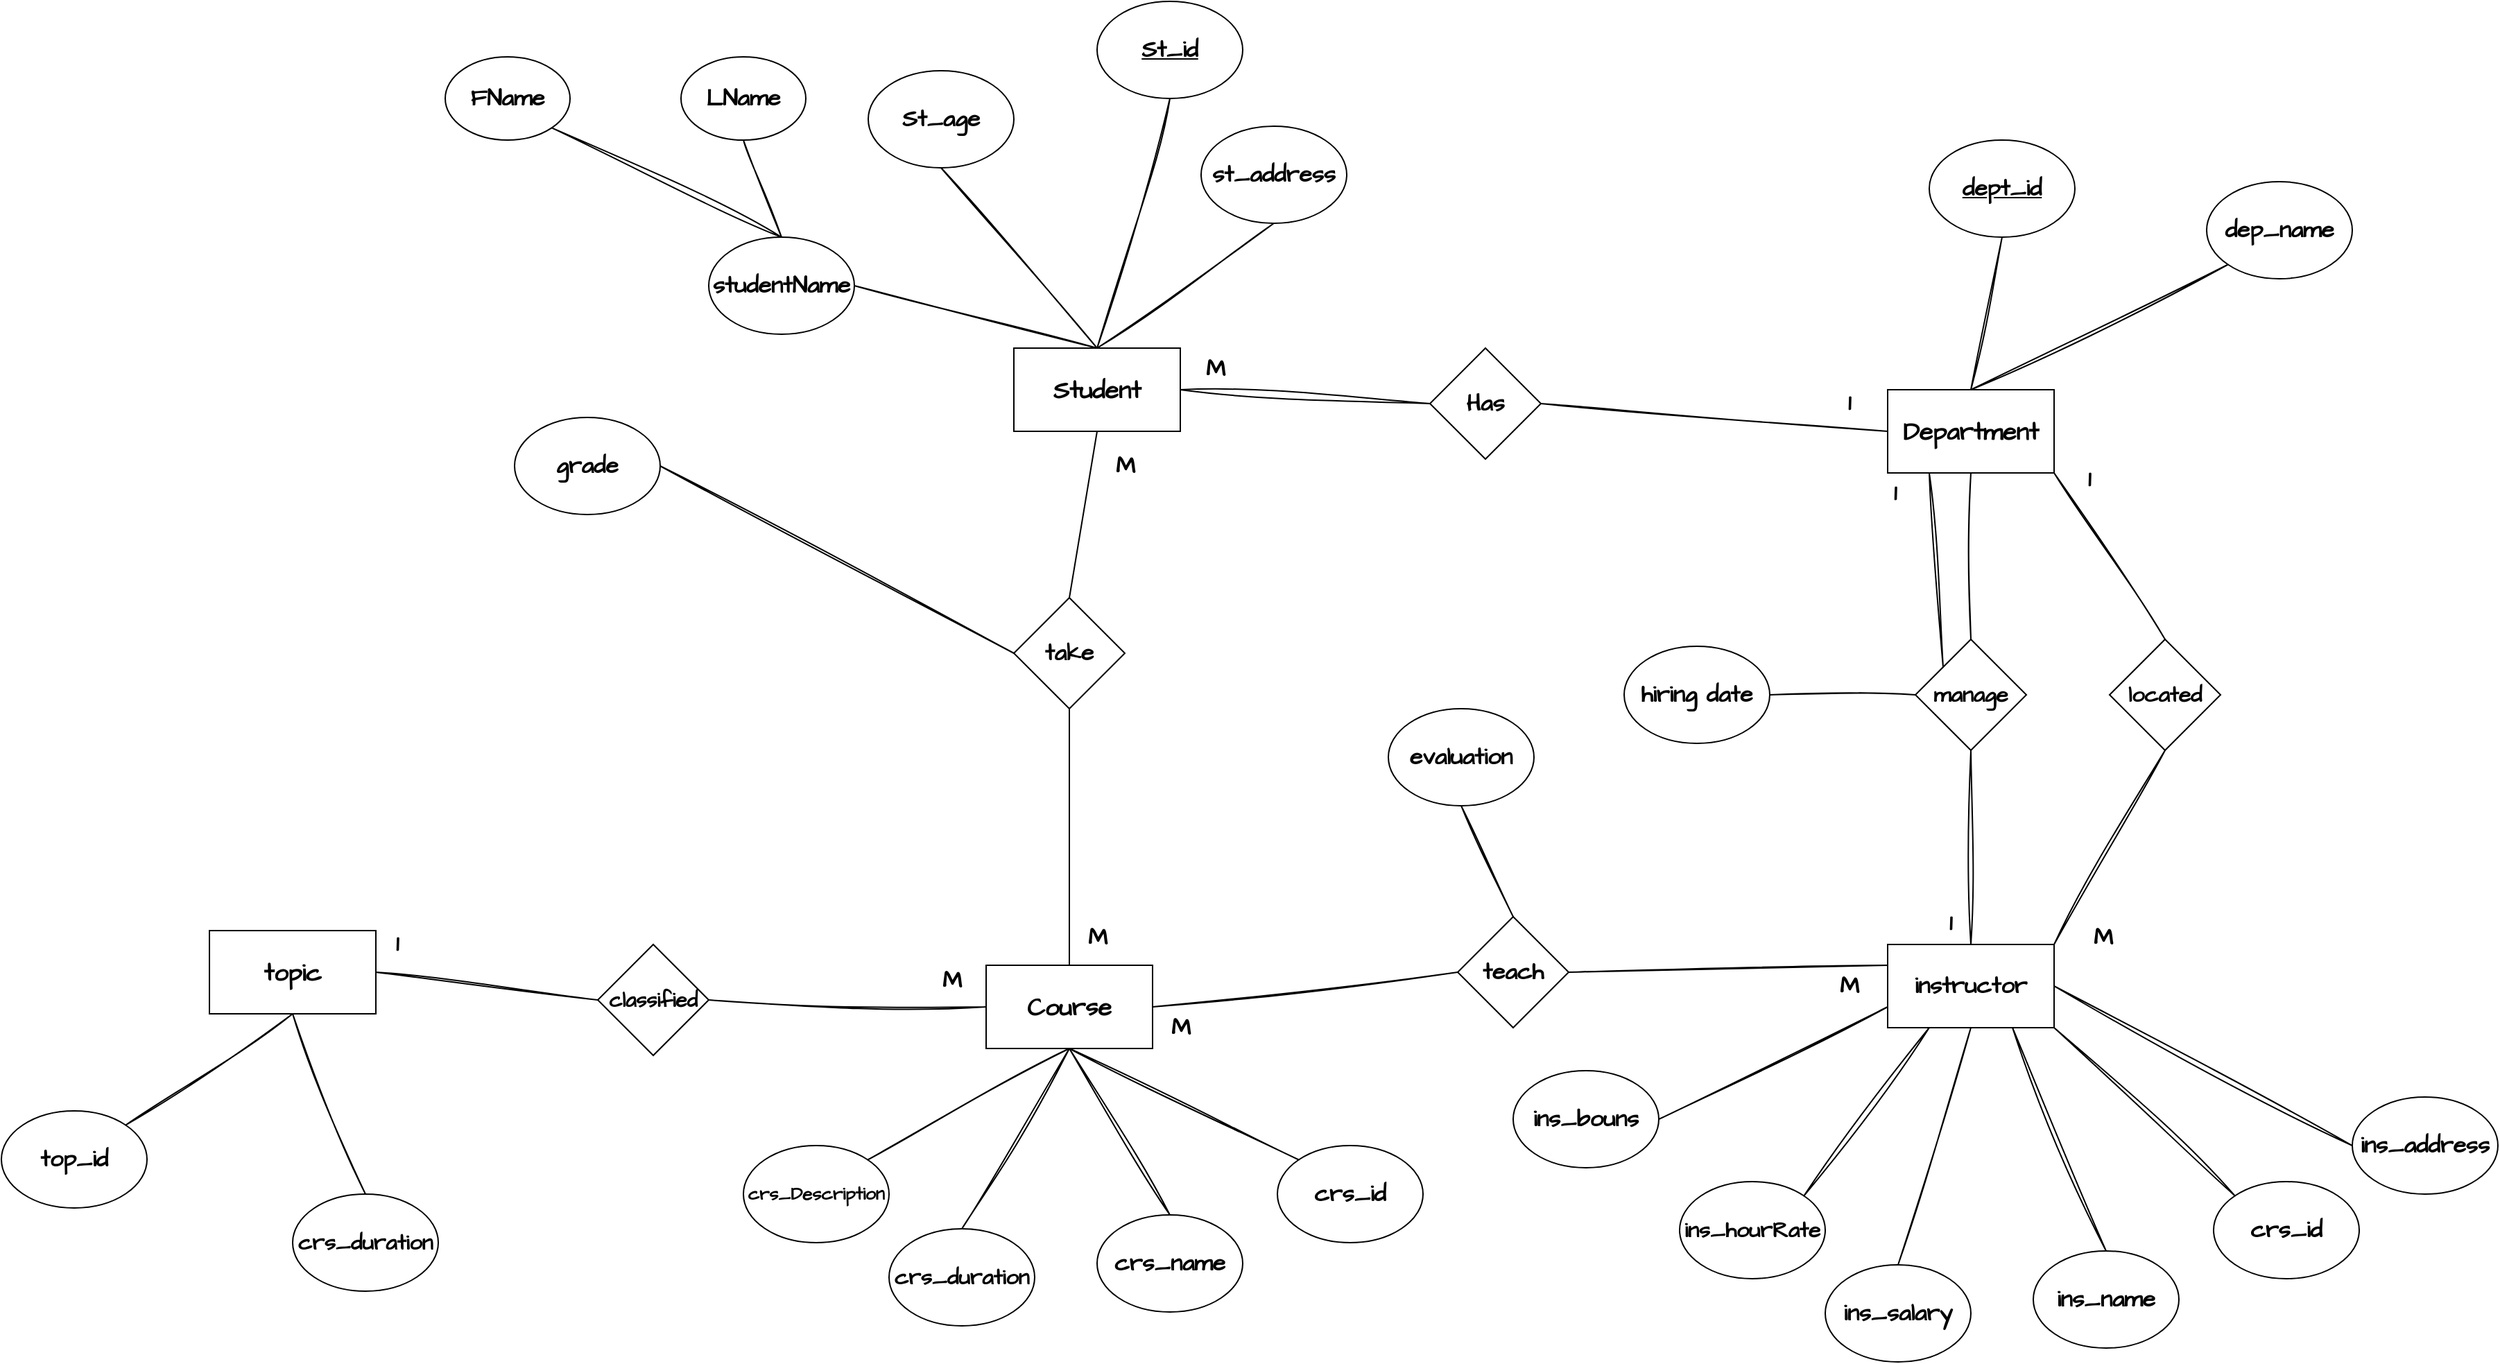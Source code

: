 <mxfile version="24.8.3">
  <diagram id="R2lEEEUBdFMjLlhIrx00" name="Page-1">
    <mxGraphModel dx="2350" dy="813" grid="1" gridSize="10" guides="1" tooltips="1" connect="1" arrows="1" fold="1" page="1" pageScale="1" pageWidth="850" pageHeight="1100" math="0" shadow="0" extFonts="Permanent Marker^https://fonts.googleapis.com/css?family=Permanent+Marker">
      <root>
        <mxCell id="0" />
        <mxCell id="1" parent="0" />
        <mxCell id="7z_oLGSOw27XhimUd1Lt-2" value="&lt;font face=&quot;Architects Daughter&quot; style=&quot;font-size: 18px;&quot;&gt;&lt;b&gt;Student&lt;/b&gt;&lt;/font&gt;" style="rounded=0;whiteSpace=wrap;html=1;" parent="1" vertex="1">
          <mxGeometry x="660" y="300" width="120" height="60" as="geometry" />
        </mxCell>
        <mxCell id="xze8CUG9NXCSpc5zPzv0-1" value="&lt;font face=&quot;Architects Daughter&quot; style=&quot;font-size: 18px;&quot;&gt;&lt;b&gt;Department&lt;/b&gt;&lt;/font&gt;" style="rounded=0;whiteSpace=wrap;html=1;" parent="1" vertex="1">
          <mxGeometry x="1290" y="330" width="120" height="60" as="geometry" />
        </mxCell>
        <mxCell id="xze8CUG9NXCSpc5zPzv0-2" value="&lt;font data-font-src=&quot;https://fonts.googleapis.com/css?family=Architects+Daughter&quot; face=&quot;Architects Daughter&quot; style=&quot;font-size: 17px;&quot;&gt;&lt;b&gt;&lt;u&gt;St_id&lt;/u&gt;&lt;/b&gt;&lt;/font&gt;" style="ellipse;whiteSpace=wrap;html=1;" parent="1" vertex="1">
          <mxGeometry x="720" y="50" width="105" height="70" as="geometry" />
        </mxCell>
        <mxCell id="xze8CUG9NXCSpc5zPzv0-3" value="" style="endArrow=none;html=1;rounded=0;exitX=0.5;exitY=1;exitDx=0;exitDy=0;sketch=1;curveFitting=1;jiggle=2;entryX=0.5;entryY=0;entryDx=0;entryDy=0;" parent="1" source="xze8CUG9NXCSpc5zPzv0-2" target="7z_oLGSOw27XhimUd1Lt-2" edge="1">
          <mxGeometry width="50" height="50" relative="1" as="geometry">
            <mxPoint x="990" y="520" as="sourcePoint" />
            <mxPoint x="720" y="300" as="targetPoint" />
          </mxGeometry>
        </mxCell>
        <mxCell id="xze8CUG9NXCSpc5zPzv0-4" value="&lt;span id=&quot;docs-internal-guid-c1091824-7fff-c988-b4a2-2d547d7a1708&quot;&gt;&lt;span style=&quot;background-color: transparent; font-variant-numeric: normal; font-variant-east-asian: normal; font-variant-alternates: normal; font-variant-position: normal; vertical-align: baseline; white-space-collapse: preserve;&quot;&gt;&lt;font style=&quot;font-size: 17px;&quot; data-font-src=&quot;https://fonts.googleapis.com/css?family=Architects+Daughter&quot; face=&quot;Architects Daughter&quot;&gt;&lt;b&gt;studentName&lt;/b&gt;&lt;/font&gt;&lt;/span&gt;&lt;/span&gt;" style="ellipse;whiteSpace=wrap;html=1;" parent="1" vertex="1">
          <mxGeometry x="440" y="220" width="105" height="70" as="geometry" />
        </mxCell>
        <mxCell id="xze8CUG9NXCSpc5zPzv0-5" value="" style="endArrow=none;html=1;rounded=0;entryX=0.5;entryY=0;entryDx=0;entryDy=0;sketch=1;curveFitting=1;jiggle=2;exitX=1;exitY=0.5;exitDx=0;exitDy=0;" parent="1" source="xze8CUG9NXCSpc5zPzv0-4" target="7z_oLGSOw27XhimUd1Lt-2" edge="1">
          <mxGeometry width="50" height="50" relative="1" as="geometry">
            <mxPoint x="530" y="245" as="sourcePoint" />
            <mxPoint x="720" y="360" as="targetPoint" />
          </mxGeometry>
        </mxCell>
        <mxCell id="xze8CUG9NXCSpc5zPzv0-6" value="&lt;span id=&quot;docs-internal-guid-c1091824-7fff-c988-b4a2-2d547d7a1708&quot;&gt;&lt;span style=&quot;background-color: transparent; font-variant-numeric: normal; font-variant-east-asian: normal; font-variant-alternates: normal; font-variant-position: normal; vertical-align: baseline; white-space-collapse: preserve;&quot;&gt;&lt;font style=&quot;font-size: 17px;&quot; data-font-src=&quot;https://fonts.googleapis.com/css?family=Architects+Daughter&quot; face=&quot;Architects Daughter&quot;&gt;&lt;b&gt;FName&lt;/b&gt;&lt;/font&gt;&lt;/span&gt;&lt;/span&gt;" style="ellipse;whiteSpace=wrap;html=1;" parent="1" vertex="1">
          <mxGeometry x="250" y="90" width="90" height="60" as="geometry" />
        </mxCell>
        <mxCell id="xze8CUG9NXCSpc5zPzv0-8" value="&lt;span id=&quot;docs-internal-guid-c1091824-7fff-c988-b4a2-2d547d7a1708&quot;&gt;&lt;span style=&quot;background-color: transparent; font-variant-numeric: normal; font-variant-east-asian: normal; font-variant-alternates: normal; font-variant-position: normal; vertical-align: baseline; white-space-collapse: preserve;&quot;&gt;&lt;font style=&quot;font-size: 17px;&quot; data-font-src=&quot;https://fonts.googleapis.com/css?family=Architects+Daughter&quot; face=&quot;Architects Daughter&quot;&gt;&lt;b&gt;LName&lt;/b&gt;&lt;/font&gt;&lt;/span&gt;&lt;/span&gt;" style="ellipse;whiteSpace=wrap;html=1;" parent="1" vertex="1">
          <mxGeometry x="420" y="90" width="90" height="60" as="geometry" />
        </mxCell>
        <mxCell id="xze8CUG9NXCSpc5zPzv0-9" value="" style="endArrow=none;html=1;rounded=0;entryX=0.5;entryY=0;entryDx=0;entryDy=0;exitX=0.5;exitY=1;exitDx=0;exitDy=0;sketch=1;curveFitting=1;jiggle=2;" parent="1" source="xze8CUG9NXCSpc5zPzv0-8" target="xze8CUG9NXCSpc5zPzv0-4" edge="1">
          <mxGeometry width="50" height="50" relative="1" as="geometry">
            <mxPoint x="740" y="460" as="sourcePoint" />
            <mxPoint x="790" y="410" as="targetPoint" />
          </mxGeometry>
        </mxCell>
        <mxCell id="xze8CUG9NXCSpc5zPzv0-10" value="" style="endArrow=none;html=1;rounded=0;entryX=0.5;entryY=0;entryDx=0;entryDy=0;exitX=1;exitY=1;exitDx=0;exitDy=0;sketch=1;curveFitting=1;jiggle=2;" parent="1" source="xze8CUG9NXCSpc5zPzv0-6" target="xze8CUG9NXCSpc5zPzv0-4" edge="1">
          <mxGeometry width="50" height="50" relative="1" as="geometry">
            <mxPoint x="740" y="460" as="sourcePoint" />
            <mxPoint x="790" y="410" as="targetPoint" />
          </mxGeometry>
        </mxCell>
        <mxCell id="xze8CUG9NXCSpc5zPzv0-11" value="&lt;font data-font-src=&quot;https://fonts.googleapis.com/css?family=Architects+Daughter&quot; face=&quot;Architects Daughter&quot; style=&quot;font-size: 17px;&quot;&gt;&lt;b&gt;St_age&lt;/b&gt;&lt;/font&gt;" style="ellipse;whiteSpace=wrap;html=1;" parent="1" vertex="1">
          <mxGeometry x="555" y="100" width="105" height="70" as="geometry" />
        </mxCell>
        <mxCell id="xze8CUG9NXCSpc5zPzv0-12" value="&lt;span id=&quot;docs-internal-guid-c1091824-7fff-c988-b4a2-2d547d7a1708&quot;&gt;&lt;span style=&quot;background-color: transparent; font-variant-numeric: normal; font-variant-east-asian: normal; font-variant-alternates: normal; font-variant-position: normal; vertical-align: baseline; white-space-collapse: preserve;&quot;&gt;&lt;font style=&quot;font-size: 17px;&quot; data-font-src=&quot;https://fonts.googleapis.com/css?family=Architects+Daughter&quot; face=&quot;Architects Daughter&quot;&gt;&lt;b&gt;st_address&lt;/b&gt;&lt;/font&gt;&lt;/span&gt;&lt;/span&gt;" style="ellipse;whiteSpace=wrap;html=1;" parent="1" vertex="1">
          <mxGeometry x="795" y="140" width="105" height="70" as="geometry" />
        </mxCell>
        <mxCell id="xze8CUG9NXCSpc5zPzv0-13" value="" style="endArrow=none;html=1;rounded=0;entryX=0.5;entryY=1;entryDx=0;entryDy=0;exitX=0.5;exitY=0;exitDx=0;exitDy=0;sketch=1;curveFitting=1;jiggle=2;" parent="1" source="7z_oLGSOw27XhimUd1Lt-2" target="xze8CUG9NXCSpc5zPzv0-11" edge="1">
          <mxGeometry width="50" height="50" relative="1" as="geometry">
            <mxPoint x="890" y="390" as="sourcePoint" />
            <mxPoint x="940" y="340" as="targetPoint" />
          </mxGeometry>
        </mxCell>
        <mxCell id="xze8CUG9NXCSpc5zPzv0-14" value="" style="endArrow=none;html=1;rounded=0;entryX=0.5;entryY=1;entryDx=0;entryDy=0;exitX=0.5;exitY=0;exitDx=0;exitDy=0;sketch=1;curveFitting=1;jiggle=2;" parent="1" source="7z_oLGSOw27XhimUd1Lt-2" target="xze8CUG9NXCSpc5zPzv0-12" edge="1">
          <mxGeometry width="50" height="50" relative="1" as="geometry">
            <mxPoint x="890" y="390" as="sourcePoint" />
            <mxPoint x="940" y="340" as="targetPoint" />
          </mxGeometry>
        </mxCell>
        <mxCell id="xze8CUG9NXCSpc5zPzv0-15" value="&lt;span id=&quot;docs-internal-guid-0de33933-7fff-8635-5738-5373e45799ed&quot;&gt;&lt;span style=&quot;background-color: transparent; font-variant-numeric: normal; font-variant-east-asian: normal; font-variant-alternates: normal; font-variant-position: normal; vertical-align: baseline; white-space-collapse: preserve;&quot;&gt;&lt;font data-font-src=&quot;https://fonts.googleapis.com/css?family=Architects+Daughter&quot; face=&quot;Architects Daughter&quot; style=&quot;font-size: 17px;&quot;&gt;&lt;b&gt;&lt;u&gt;dept_id&lt;/u&gt;&lt;/b&gt;&lt;/font&gt;&lt;/span&gt;&lt;/span&gt;" style="ellipse;whiteSpace=wrap;html=1;" parent="1" vertex="1">
          <mxGeometry x="1320" y="150" width="105" height="70" as="geometry" />
        </mxCell>
        <mxCell id="xze8CUG9NXCSpc5zPzv0-16" value="&lt;span id=&quot;docs-internal-guid-887ece5b-7fff-2531-cd6d-e7d68904abee&quot;&gt;&lt;span style=&quot;background-color: transparent; font-variant-numeric: normal; font-variant-east-asian: normal; font-variant-alternates: normal; font-variant-position: normal; vertical-align: baseline; white-space-collapse: preserve;&quot;&gt;&lt;font face=&quot;Architects Daughter&quot; style=&quot;font-size: 17px;&quot;&gt;&lt;b&gt;dep_name&lt;/b&gt;&lt;/font&gt;&lt;/span&gt;&lt;/span&gt;" style="ellipse;whiteSpace=wrap;html=1;" parent="1" vertex="1">
          <mxGeometry x="1520" y="180" width="105" height="70" as="geometry" />
        </mxCell>
        <mxCell id="xze8CUG9NXCSpc5zPzv0-17" value="" style="endArrow=none;html=1;rounded=0;entryX=0.5;entryY=1;entryDx=0;entryDy=0;exitX=0.5;exitY=0;exitDx=0;exitDy=0;sketch=1;curveFitting=1;jiggle=2;" parent="1" source="xze8CUG9NXCSpc5zPzv0-1" target="xze8CUG9NXCSpc5zPzv0-15" edge="1">
          <mxGeometry width="50" height="50" relative="1" as="geometry">
            <mxPoint x="1090" y="480" as="sourcePoint" />
            <mxPoint x="1140" y="430" as="targetPoint" />
          </mxGeometry>
        </mxCell>
        <mxCell id="xze8CUG9NXCSpc5zPzv0-18" value="" style="endArrow=none;html=1;rounded=0;entryX=0.5;entryY=0;entryDx=0;entryDy=0;exitX=0;exitY=1;exitDx=0;exitDy=0;sketch=1;curveFitting=1;jiggle=2;" parent="1" source="xze8CUG9NXCSpc5zPzv0-16" target="xze8CUG9NXCSpc5zPzv0-1" edge="1">
          <mxGeometry width="50" height="50" relative="1" as="geometry">
            <mxPoint x="1562.5" y="250" as="sourcePoint" />
            <mxPoint x="1340" y="460" as="targetPoint" />
          </mxGeometry>
        </mxCell>
        <mxCell id="xze8CUG9NXCSpc5zPzv0-22" value="&lt;font face=&quot;Architects Daughter&quot; style=&quot;font-size: 18px;&quot;&gt;&lt;b&gt;Course&lt;/b&gt;&lt;/font&gt;" style="rounded=0;whiteSpace=wrap;html=1;" parent="1" vertex="1">
          <mxGeometry x="640" y="745" width="120" height="60" as="geometry" />
        </mxCell>
        <mxCell id="xze8CUG9NXCSpc5zPzv0-23" value="&lt;span id=&quot;docs-internal-guid-43af0681-7fff-e2c8-2b23-7273ec991136&quot;&gt;&lt;span style=&quot;background-color: transparent; font-variant-numeric: normal; font-variant-east-asian: normal; font-variant-alternates: normal; font-variant-position: normal; vertical-align: baseline; white-space-collapse: preserve;&quot;&gt;&lt;font data-font-src=&quot;https://fonts.googleapis.com/css?family=Architects+Daughter&quot; face=&quot;Architects Daughter&quot; style=&quot;font-size: 17px;&quot;&gt;&lt;b&gt;crs_id&lt;/b&gt;&lt;/font&gt;&lt;/span&gt;&lt;/span&gt;" style="ellipse;whiteSpace=wrap;html=1;" parent="1" vertex="1">
          <mxGeometry x="850" y="875" width="105" height="70" as="geometry" />
        </mxCell>
        <mxCell id="xze8CUG9NXCSpc5zPzv0-24" value="&lt;span id=&quot;docs-internal-guid-01ee29d6-7fff-484d-0e62-19239c2329ea&quot;&gt;&lt;span style=&quot;background-color: transparent; font-variant-numeric: normal; font-variant-east-asian: normal; font-variant-alternates: normal; font-variant-position: normal; vertical-align: baseline; white-space-collapse: preserve;&quot;&gt;&lt;font face=&quot;Architects Daughter&quot; style=&quot;font-size: 17px;&quot;&gt;&lt;b&gt;crs_name&lt;/b&gt;&lt;/font&gt;&lt;/span&gt;&lt;/span&gt;" style="ellipse;whiteSpace=wrap;html=1;" parent="1" vertex="1">
          <mxGeometry x="720" y="925" width="105" height="70" as="geometry" />
        </mxCell>
        <mxCell id="xze8CUG9NXCSpc5zPzv0-25" value="&lt;span id=&quot;docs-internal-guid-2c935f62-7fff-73f3-4a3a-77eb24b86415&quot;&gt;&lt;span style=&quot;background-color: transparent; font-variant-numeric: normal; font-variant-east-asian: normal; font-variant-alternates: normal; font-variant-position: normal; vertical-align: baseline; white-space-collapse: preserve;&quot;&gt;&lt;font size=&quot;1&quot; data-font-src=&quot;https://fonts.googleapis.com/css?family=Architects+Daughter&quot; face=&quot;Architects Daughter&quot; style=&quot;&quot;&gt;&lt;b style=&quot;font-size: 16px;&quot;&gt;crs_duration&lt;/b&gt;&lt;/font&gt;&lt;/span&gt;&lt;/span&gt;" style="ellipse;whiteSpace=wrap;html=1;" parent="1" vertex="1">
          <mxGeometry x="570" y="935" width="105" height="70" as="geometry" />
        </mxCell>
        <mxCell id="xze8CUG9NXCSpc5zPzv0-27" value="&lt;span id=&quot;docs-internal-guid-6670893b-7fff-c61d-ac6f-b78a9d260510&quot;&gt;&lt;span style=&quot;background-color: transparent; font-variant-numeric: normal; font-variant-east-asian: normal; font-variant-alternates: normal; font-variant-position: normal; vertical-align: baseline; white-space-collapse: preserve;&quot;&gt;&lt;font size=&quot;1&quot; data-font-src=&quot;https://fonts.googleapis.com/css?family=Architects+Daughter&quot; face=&quot;Architects Daughter&quot; style=&quot;&quot;&gt;&lt;b style=&quot;font-size: 13px;&quot;&gt;crs_Description&lt;/b&gt;&lt;/font&gt;&lt;/span&gt;&lt;/span&gt;" style="ellipse;whiteSpace=wrap;html=1;" parent="1" vertex="1">
          <mxGeometry x="465" y="875" width="105" height="70" as="geometry" />
        </mxCell>
        <mxCell id="4iAc5XqQ8IWeMg1gjflS-1" value="" style="endArrow=none;html=1;rounded=0;entryX=0.5;entryY=1;entryDx=0;entryDy=0;exitX=1;exitY=0;exitDx=0;exitDy=0;sketch=1;curveFitting=1;jiggle=2;" edge="1" parent="1" source="xze8CUG9NXCSpc5zPzv0-27" target="xze8CUG9NXCSpc5zPzv0-22">
          <mxGeometry width="50" height="50" relative="1" as="geometry">
            <mxPoint x="780" y="935" as="sourcePoint" />
            <mxPoint x="830" y="885" as="targetPoint" />
          </mxGeometry>
        </mxCell>
        <mxCell id="4iAc5XqQ8IWeMg1gjflS-2" value="" style="endArrow=none;html=1;rounded=0;exitX=0.5;exitY=0;exitDx=0;exitDy=0;sketch=1;curveFitting=1;jiggle=2;" edge="1" parent="1" source="xze8CUG9NXCSpc5zPzv0-25">
          <mxGeometry width="50" height="50" relative="1" as="geometry">
            <mxPoint x="780" y="935" as="sourcePoint" />
            <mxPoint x="700" y="805" as="targetPoint" />
          </mxGeometry>
        </mxCell>
        <mxCell id="4iAc5XqQ8IWeMg1gjflS-3" value="" style="endArrow=none;html=1;rounded=0;entryX=0.5;entryY=1;entryDx=0;entryDy=0;exitX=0.5;exitY=0;exitDx=0;exitDy=0;sketch=1;curveFitting=1;jiggle=2;" edge="1" parent="1" source="xze8CUG9NXCSpc5zPzv0-24" target="xze8CUG9NXCSpc5zPzv0-22">
          <mxGeometry width="50" height="50" relative="1" as="geometry">
            <mxPoint x="780" y="935" as="sourcePoint" />
            <mxPoint x="830" y="885" as="targetPoint" />
          </mxGeometry>
        </mxCell>
        <mxCell id="4iAc5XqQ8IWeMg1gjflS-4" value="" style="endArrow=none;html=1;rounded=0;entryX=0.5;entryY=1;entryDx=0;entryDy=0;exitX=0;exitY=0;exitDx=0;exitDy=0;sketch=1;curveFitting=1;jiggle=2;" edge="1" parent="1" source="xze8CUG9NXCSpc5zPzv0-23" target="xze8CUG9NXCSpc5zPzv0-22">
          <mxGeometry width="50" height="50" relative="1" as="geometry">
            <mxPoint x="780" y="935" as="sourcePoint" />
            <mxPoint x="830" y="885" as="targetPoint" />
          </mxGeometry>
        </mxCell>
        <mxCell id="4iAc5XqQ8IWeMg1gjflS-5" value="&lt;font data-font-src=&quot;https://fonts.googleapis.com/css?family=Architects+Daughter&quot; face=&quot;Architects Daughter&quot; style=&quot;font-size: 17px;&quot;&gt;&lt;b&gt;take&lt;/b&gt;&lt;/font&gt;" style="rhombus;whiteSpace=wrap;html=1;" vertex="1" parent="1">
          <mxGeometry x="660" y="480" width="80" height="80" as="geometry" />
        </mxCell>
        <mxCell id="4iAc5XqQ8IWeMg1gjflS-6" value="" style="endArrow=none;html=1;rounded=0;entryX=0.5;entryY=1;entryDx=0;entryDy=0;exitX=0.5;exitY=0;exitDx=0;exitDy=0;" edge="1" parent="1" source="4iAc5XqQ8IWeMg1gjflS-5" target="7z_oLGSOw27XhimUd1Lt-2">
          <mxGeometry width="50" height="50" relative="1" as="geometry">
            <mxPoint x="800" y="580" as="sourcePoint" />
            <mxPoint x="850" y="530" as="targetPoint" />
          </mxGeometry>
        </mxCell>
        <mxCell id="4iAc5XqQ8IWeMg1gjflS-7" value="" style="endArrow=none;html=1;rounded=0;entryX=0.5;entryY=1;entryDx=0;entryDy=0;exitX=0.5;exitY=0;exitDx=0;exitDy=0;" edge="1" parent="1" source="xze8CUG9NXCSpc5zPzv0-22" target="4iAc5XqQ8IWeMg1gjflS-5">
          <mxGeometry width="50" height="50" relative="1" as="geometry">
            <mxPoint x="705" y="610" as="sourcePoint" />
            <mxPoint x="830" y="460" as="targetPoint" />
          </mxGeometry>
        </mxCell>
        <mxCell id="4iAc5XqQ8IWeMg1gjflS-8" value="&lt;font data-font-src=&quot;https://fonts.googleapis.com/css?family=Architects+Daughter&quot; face=&quot;Architects Daughter&quot; style=&quot;font-size: 17px;&quot;&gt;&lt;b&gt;grade&lt;/b&gt;&lt;/font&gt;" style="ellipse;whiteSpace=wrap;html=1;" vertex="1" parent="1">
          <mxGeometry x="300" y="350" width="105" height="70" as="geometry" />
        </mxCell>
        <mxCell id="4iAc5XqQ8IWeMg1gjflS-9" value="" style="endArrow=none;html=1;rounded=0;entryX=0;entryY=0.5;entryDx=0;entryDy=0;exitX=1;exitY=0.5;exitDx=0;exitDy=0;sketch=1;curveFitting=1;jiggle=2;" edge="1" parent="1" source="4iAc5XqQ8IWeMg1gjflS-8" target="4iAc5XqQ8IWeMg1gjflS-5">
          <mxGeometry width="50" height="50" relative="1" as="geometry">
            <mxPoint x="470" y="560" as="sourcePoint" />
            <mxPoint x="520" y="510" as="targetPoint" />
          </mxGeometry>
        </mxCell>
        <mxCell id="4iAc5XqQ8IWeMg1gjflS-10" value="&lt;font data-font-src=&quot;https://fonts.googleapis.com/css?family=Architects+Daughter&quot; face=&quot;Architects Daughter&quot; style=&quot;font-size: 17px;&quot;&gt;&lt;b&gt;instructor&lt;/b&gt;&lt;/font&gt;" style="rounded=0;whiteSpace=wrap;html=1;" vertex="1" parent="1">
          <mxGeometry x="1290" y="730" width="120" height="60" as="geometry" />
        </mxCell>
        <mxCell id="4iAc5XqQ8IWeMg1gjflS-11" value="&lt;span id=&quot;docs-internal-guid-43af0681-7fff-e2c8-2b23-7273ec991136&quot;&gt;&lt;span style=&quot;background-color: transparent; font-variant-numeric: normal; font-variant-east-asian: normal; font-variant-alternates: normal; font-variant-position: normal; vertical-align: baseline; white-space-collapse: preserve;&quot;&gt;&lt;font data-font-src=&quot;https://fonts.googleapis.com/css?family=Architects+Daughter&quot; face=&quot;Architects Daughter&quot; style=&quot;font-size: 17px;&quot;&gt;&lt;b&gt;crs_id&lt;/b&gt;&lt;/font&gt;&lt;/span&gt;&lt;/span&gt;" style="ellipse;whiteSpace=wrap;html=1;" vertex="1" parent="1">
          <mxGeometry x="1525" y="901" width="105" height="70" as="geometry" />
        </mxCell>
        <mxCell id="4iAc5XqQ8IWeMg1gjflS-12" value="&lt;span id=&quot;docs-internal-guid-5c3fe531-7fff-c0d1-a7ba-443e3d9e94f5&quot;&gt;&lt;span style=&quot;background-color: transparent; font-variant-numeric: normal; font-variant-east-asian: normal; font-variant-alternates: normal; font-variant-position: normal; vertical-align: baseline; white-space-collapse: preserve;&quot;&gt;&lt;font data-font-src=&quot;https://fonts.googleapis.com/css?family=Architects+Daughter&quot; face=&quot;Architects Daughter&quot; style=&quot;font-size: 17px;&quot;&gt;&lt;b&gt;ins_name&lt;/b&gt;&lt;/font&gt;&lt;/span&gt;&lt;/span&gt;" style="ellipse;whiteSpace=wrap;html=1;" vertex="1" parent="1">
          <mxGeometry x="1395" y="951" width="105" height="70" as="geometry" />
        </mxCell>
        <mxCell id="4iAc5XqQ8IWeMg1gjflS-13" value="&lt;span id=&quot;docs-internal-guid-09a0e237-7fff-f44f-eb17-89f87bf53097&quot;&gt;&lt;span style=&quot;background-color: transparent; font-variant-numeric: normal; font-variant-east-asian: normal; font-variant-alternates: normal; font-variant-position: normal; vertical-align: baseline; white-space-collapse: preserve;&quot;&gt;&lt;font data-font-src=&quot;https://fonts.googleapis.com/css?family=Architects+Daughter&quot; face=&quot;Architects Daughter&quot; style=&quot;font-size: 17px;&quot;&gt;&lt;b&gt;ins_salary&lt;/b&gt;&lt;/font&gt;&lt;/span&gt;&lt;/span&gt;" style="ellipse;whiteSpace=wrap;html=1;" vertex="1" parent="1">
          <mxGeometry x="1245" y="961" width="105" height="70" as="geometry" />
        </mxCell>
        <mxCell id="4iAc5XqQ8IWeMg1gjflS-14" value="&lt;span id=&quot;docs-internal-guid-5cb2792e-7fff-752d-8ceb-57f6afc7e692&quot;&gt;&lt;span style=&quot;background-color: transparent; font-variant-numeric: normal; font-variant-east-asian: normal; font-variant-alternates: normal; font-variant-position: normal; vertical-align: baseline; white-space-collapse: preserve;&quot;&gt;&lt;font size=&quot;1&quot; data-font-src=&quot;https://fonts.googleapis.com/css?family=Architects+Daughter&quot; face=&quot;Architects Daughter&quot; style=&quot;&quot;&gt;&lt;b style=&quot;font-size: 16px;&quot;&gt;ins_hourRate&lt;/b&gt;&lt;/font&gt;&lt;/span&gt;&lt;/span&gt;" style="ellipse;whiteSpace=wrap;html=1;" vertex="1" parent="1">
          <mxGeometry x="1140" y="901" width="105" height="70" as="geometry" />
        </mxCell>
        <mxCell id="4iAc5XqQ8IWeMg1gjflS-15" value="&lt;span id=&quot;docs-internal-guid-0b479965-7fff-5143-f25b-c6a6366c7ddf&quot;&gt;&lt;span style=&quot;background-color: transparent; font-variant-numeric: normal; font-variant-east-asian: normal; font-variant-alternates: normal; font-variant-position: normal; vertical-align: baseline; white-space-collapse: preserve;&quot;&gt;&lt;font data-font-src=&quot;https://fonts.googleapis.com/css?family=Architects+Daughter&quot; face=&quot;Architects Daughter&quot; style=&quot;font-size: 17px;&quot;&gt;&lt;b style=&quot;&quot;&gt;ins_address&lt;/b&gt;&lt;/font&gt;&lt;/span&gt;&lt;/span&gt;" style="ellipse;whiteSpace=wrap;html=1;" vertex="1" parent="1">
          <mxGeometry x="1625" y="840" width="105" height="70" as="geometry" />
        </mxCell>
        <mxCell id="4iAc5XqQ8IWeMg1gjflS-16" value="&lt;font data-font-src=&quot;https://fonts.googleapis.com/css?family=Architects+Daughter&quot; face=&quot;Architects Daughter&quot; style=&quot;font-size: 17px;&quot;&gt;&lt;b&gt;&lt;span id=&quot;docs-internal-guid-303cedb4-7fff-a86f-e177-6942cfb34858&quot; style=&quot;&quot;&gt;&lt;span style=&quot;color: rgb(0, 0, 0); background-color: transparent; font-style: normal; font-variant: normal; text-decoration: none; vertical-align: baseline; white-space: pre-wrap;&quot;&gt;ins_bouns&lt;/span&gt;&lt;/span&gt;&lt;br&gt;&lt;/b&gt;&lt;/font&gt;" style="ellipse;whiteSpace=wrap;html=1;" vertex="1" parent="1">
          <mxGeometry x="1020" y="821" width="105" height="70" as="geometry" />
        </mxCell>
        <mxCell id="4iAc5XqQ8IWeMg1gjflS-17" value="" style="endArrow=none;html=1;rounded=0;entryX=0;entryY=0.75;entryDx=0;entryDy=0;exitX=1;exitY=0.5;exitDx=0;exitDy=0;sketch=1;curveFitting=1;jiggle=2;" edge="1" parent="1" source="4iAc5XqQ8IWeMg1gjflS-16" target="4iAc5XqQ8IWeMg1gjflS-10">
          <mxGeometry width="50" height="50" relative="1" as="geometry">
            <mxPoint x="1080" y="740" as="sourcePoint" />
            <mxPoint x="1130" y="690" as="targetPoint" />
          </mxGeometry>
        </mxCell>
        <mxCell id="4iAc5XqQ8IWeMg1gjflS-18" value="" style="endArrow=none;html=1;rounded=0;entryX=0.25;entryY=1;entryDx=0;entryDy=0;exitX=1;exitY=0;exitDx=0;exitDy=0;sketch=1;curveFitting=1;jiggle=2;" edge="1" parent="1" source="4iAc5XqQ8IWeMg1gjflS-14" target="4iAc5XqQ8IWeMg1gjflS-10">
          <mxGeometry width="50" height="50" relative="1" as="geometry">
            <mxPoint x="1080" y="740" as="sourcePoint" />
            <mxPoint x="1130" y="690" as="targetPoint" />
          </mxGeometry>
        </mxCell>
        <mxCell id="4iAc5XqQ8IWeMg1gjflS-19" value="" style="endArrow=none;html=1;rounded=0;entryX=0.5;entryY=1;entryDx=0;entryDy=0;exitX=0.5;exitY=0;exitDx=0;exitDy=0;sketch=1;curveFitting=1;jiggle=2;" edge="1" parent="1" source="4iAc5XqQ8IWeMg1gjflS-13" target="4iAc5XqQ8IWeMg1gjflS-10">
          <mxGeometry width="50" height="50" relative="1" as="geometry">
            <mxPoint x="1080" y="740" as="sourcePoint" />
            <mxPoint x="1130" y="690" as="targetPoint" />
          </mxGeometry>
        </mxCell>
        <mxCell id="4iAc5XqQ8IWeMg1gjflS-20" value="" style="endArrow=none;html=1;rounded=0;entryX=0.75;entryY=1;entryDx=0;entryDy=0;exitX=0.5;exitY=0;exitDx=0;exitDy=0;sketch=1;curveFitting=1;jiggle=2;" edge="1" parent="1" source="4iAc5XqQ8IWeMg1gjflS-12" target="4iAc5XqQ8IWeMg1gjflS-10">
          <mxGeometry width="50" height="50" relative="1" as="geometry">
            <mxPoint x="1080" y="740" as="sourcePoint" />
            <mxPoint x="1130" y="690" as="targetPoint" />
          </mxGeometry>
        </mxCell>
        <mxCell id="4iAc5XqQ8IWeMg1gjflS-21" value="" style="endArrow=none;html=1;rounded=0;entryX=1;entryY=1;entryDx=0;entryDy=0;exitX=0;exitY=0;exitDx=0;exitDy=0;sketch=1;curveFitting=1;jiggle=2;" edge="1" parent="1" source="4iAc5XqQ8IWeMg1gjflS-11" target="4iAc5XqQ8IWeMg1gjflS-10">
          <mxGeometry width="50" height="50" relative="1" as="geometry">
            <mxPoint x="1080" y="740" as="sourcePoint" />
            <mxPoint x="1130" y="690" as="targetPoint" />
          </mxGeometry>
        </mxCell>
        <mxCell id="4iAc5XqQ8IWeMg1gjflS-22" value="" style="endArrow=none;html=1;rounded=0;entryX=1;entryY=0.5;entryDx=0;entryDy=0;exitX=0;exitY=0.5;exitDx=0;exitDy=0;sketch=1;curveFitting=1;jiggle=2;" edge="1" parent="1" source="4iAc5XqQ8IWeMg1gjflS-15" target="4iAc5XqQ8IWeMg1gjflS-10">
          <mxGeometry width="50" height="50" relative="1" as="geometry">
            <mxPoint x="1080" y="740" as="sourcePoint" />
            <mxPoint x="1130" y="690" as="targetPoint" />
          </mxGeometry>
        </mxCell>
        <mxCell id="4iAc5XqQ8IWeMg1gjflS-23" value="&lt;font size=&quot;1&quot; data-font-src=&quot;https://fonts.googleapis.com/css?family=Architects+Daughter&quot; face=&quot;Architects Daughter&quot; style=&quot;&quot;&gt;&lt;b style=&quot;font-size: 16px;&quot;&gt;manage&lt;/b&gt;&lt;/font&gt;" style="rhombus;whiteSpace=wrap;html=1;" vertex="1" parent="1">
          <mxGeometry x="1310" y="510" width="80" height="80" as="geometry" />
        </mxCell>
        <mxCell id="4iAc5XqQ8IWeMg1gjflS-24" value="" style="endArrow=none;html=1;rounded=0;entryX=0.5;entryY=1;entryDx=0;entryDy=0;exitX=0.5;exitY=0;exitDx=0;exitDy=0;sketch=1;curveFitting=1;jiggle=2;" edge="1" parent="1" source="4iAc5XqQ8IWeMg1gjflS-23" target="xze8CUG9NXCSpc5zPzv0-1">
          <mxGeometry width="50" height="50" relative="1" as="geometry">
            <mxPoint x="1190" y="560" as="sourcePoint" />
            <mxPoint x="1240" y="510" as="targetPoint" />
          </mxGeometry>
        </mxCell>
        <mxCell id="4iAc5XqQ8IWeMg1gjflS-25" value="" style="endArrow=none;html=1;rounded=0;entryX=0.5;entryY=1;entryDx=0;entryDy=0;exitX=0.5;exitY=0;exitDx=0;exitDy=0;sketch=1;curveFitting=1;jiggle=2;" edge="1" parent="1" source="4iAc5XqQ8IWeMg1gjflS-10" target="4iAc5XqQ8IWeMg1gjflS-23">
          <mxGeometry width="50" height="50" relative="1" as="geometry">
            <mxPoint x="1190" y="560" as="sourcePoint" />
            <mxPoint x="1240" y="510" as="targetPoint" />
          </mxGeometry>
        </mxCell>
        <mxCell id="4iAc5XqQ8IWeMg1gjflS-26" value="" style="endArrow=none;html=1;rounded=0;entryX=0.25;entryY=1;entryDx=0;entryDy=0;exitX=0;exitY=0;exitDx=0;exitDy=0;sketch=1;curveFitting=1;jiggle=2;" edge="1" parent="1" source="4iAc5XqQ8IWeMg1gjflS-23" target="xze8CUG9NXCSpc5zPzv0-1">
          <mxGeometry width="50" height="50" relative="1" as="geometry">
            <mxPoint x="1190" y="640" as="sourcePoint" />
            <mxPoint x="1240" y="590" as="targetPoint" />
          </mxGeometry>
        </mxCell>
        <mxCell id="4iAc5XqQ8IWeMg1gjflS-27" value="&lt;span id=&quot;docs-internal-guid-887ece5b-7fff-2531-cd6d-e7d68904abee&quot;&gt;&lt;span style=&quot;background-color: transparent; font-variant-numeric: normal; font-variant-east-asian: normal; font-variant-alternates: normal; font-variant-position: normal; vertical-align: baseline; white-space-collapse: preserve;&quot;&gt;&lt;font face=&quot;Architects Daughter&quot; style=&quot;font-size: 17px;&quot;&gt;&lt;b&gt;hiring date&lt;/b&gt;&lt;/font&gt;&lt;/span&gt;&lt;/span&gt;" style="ellipse;whiteSpace=wrap;html=1;" vertex="1" parent="1">
          <mxGeometry x="1100" y="515" width="105" height="70" as="geometry" />
        </mxCell>
        <mxCell id="4iAc5XqQ8IWeMg1gjflS-28" value="" style="endArrow=none;html=1;rounded=0;entryX=0;entryY=0.5;entryDx=0;entryDy=0;exitX=1;exitY=0.5;exitDx=0;exitDy=0;sketch=1;curveFitting=1;jiggle=2;" edge="1" parent="1" source="4iAc5XqQ8IWeMg1gjflS-27" target="4iAc5XqQ8IWeMg1gjflS-23">
          <mxGeometry width="50" height="50" relative="1" as="geometry">
            <mxPoint x="1120" y="500" as="sourcePoint" />
            <mxPoint x="1170" y="450" as="targetPoint" />
          </mxGeometry>
        </mxCell>
        <mxCell id="4iAc5XqQ8IWeMg1gjflS-29" value="&lt;font data-font-src=&quot;https://fonts.googleapis.com/css?family=Architects+Daughter&quot; face=&quot;Architects Daughter&quot; style=&quot;font-size: 17px;&quot;&gt;&lt;b&gt;teach&lt;/b&gt;&lt;/font&gt;" style="rhombus;whiteSpace=wrap;html=1;" vertex="1" parent="1">
          <mxGeometry x="980" y="710" width="80" height="80" as="geometry" />
        </mxCell>
        <mxCell id="4iAc5XqQ8IWeMg1gjflS-30" value="" style="endArrow=none;html=1;rounded=0;entryX=0;entryY=0.25;entryDx=0;entryDy=0;exitX=1;exitY=0.5;exitDx=0;exitDy=0;sketch=1;curveFitting=1;jiggle=2;" edge="1" parent="1" source="4iAc5XqQ8IWeMg1gjflS-29" target="4iAc5XqQ8IWeMg1gjflS-10">
          <mxGeometry width="50" height="50" relative="1" as="geometry">
            <mxPoint x="1180" y="750" as="sourcePoint" />
            <mxPoint x="1230" y="700" as="targetPoint" />
          </mxGeometry>
        </mxCell>
        <mxCell id="4iAc5XqQ8IWeMg1gjflS-31" value="" style="endArrow=none;html=1;rounded=0;entryX=0;entryY=0.5;entryDx=0;entryDy=0;exitX=1;exitY=0.5;exitDx=0;exitDy=0;sketch=1;curveFitting=1;jiggle=2;" edge="1" parent="1" source="xze8CUG9NXCSpc5zPzv0-22" target="4iAc5XqQ8IWeMg1gjflS-29">
          <mxGeometry width="50" height="50" relative="1" as="geometry">
            <mxPoint x="1180" y="750" as="sourcePoint" />
            <mxPoint x="1230" y="700" as="targetPoint" />
          </mxGeometry>
        </mxCell>
        <mxCell id="4iAc5XqQ8IWeMg1gjflS-32" value="&lt;font face=&quot;Architects Daughter&quot; style=&quot;font-size: 18px;&quot;&gt;&lt;b&gt;topic&lt;/b&gt;&lt;/font&gt;" style="rounded=0;whiteSpace=wrap;html=1;" vertex="1" parent="1">
          <mxGeometry x="80" y="720" width="120" height="60" as="geometry" />
        </mxCell>
        <mxCell id="4iAc5XqQ8IWeMg1gjflS-33" value="&lt;span id=&quot;docs-internal-guid-2c935f62-7fff-73f3-4a3a-77eb24b86415&quot;&gt;&lt;span style=&quot;background-color: transparent; font-variant-numeric: normal; font-variant-east-asian: normal; font-variant-alternates: normal; font-variant-position: normal; vertical-align: baseline; white-space-collapse: preserve;&quot;&gt;&lt;font size=&quot;1&quot; data-font-src=&quot;https://fonts.googleapis.com/css?family=Architects+Daughter&quot; face=&quot;Architects Daughter&quot; style=&quot;&quot;&gt;&lt;b style=&quot;font-size: 16px;&quot;&gt;crs_duration&lt;/b&gt;&lt;/font&gt;&lt;/span&gt;&lt;/span&gt;" style="ellipse;whiteSpace=wrap;html=1;" vertex="1" parent="1">
          <mxGeometry x="140" y="910" width="105" height="70" as="geometry" />
        </mxCell>
        <mxCell id="4iAc5XqQ8IWeMg1gjflS-34" value="&lt;span id=&quot;docs-internal-guid-dbc2118c-7fff-fab5-85fc-dde1d70e0203&quot;&gt;&lt;span style=&quot;background-color: transparent; font-variant-numeric: normal; font-variant-east-asian: normal; font-variant-alternates: normal; font-variant-position: normal; vertical-align: baseline; white-space-collapse: preserve;&quot;&gt;&lt;font data-font-src=&quot;https://fonts.googleapis.com/css?family=Architects+Daughter&quot; face=&quot;Architects Daughter&quot; style=&quot;font-size: 17px;&quot;&gt;&lt;b&gt;top_id&lt;/b&gt;&lt;/font&gt;&lt;/span&gt;&lt;/span&gt;" style="ellipse;whiteSpace=wrap;html=1;" vertex="1" parent="1">
          <mxGeometry x="-70" y="850" width="105" height="70" as="geometry" />
        </mxCell>
        <mxCell id="4iAc5XqQ8IWeMg1gjflS-37" value="" style="endArrow=none;html=1;rounded=0;exitX=0.5;exitY=1;exitDx=0;exitDy=0;entryX=0.5;entryY=0;entryDx=0;entryDy=0;sketch=1;curveFitting=1;jiggle=2;" edge="1" parent="1" source="4iAc5XqQ8IWeMg1gjflS-32" target="4iAc5XqQ8IWeMg1gjflS-33">
          <mxGeometry width="50" height="50" relative="1" as="geometry">
            <mxPoint x="350" y="810" as="sourcePoint" />
            <mxPoint x="690" y="740" as="targetPoint" />
          </mxGeometry>
        </mxCell>
        <mxCell id="4iAc5XqQ8IWeMg1gjflS-38" value="" style="endArrow=none;html=1;rounded=0;entryX=0.5;entryY=1;entryDx=0;entryDy=0;exitX=1;exitY=0;exitDx=0;exitDy=0;sketch=1;curveFitting=1;jiggle=2;" edge="1" parent="1" source="4iAc5XqQ8IWeMg1gjflS-34" target="4iAc5XqQ8IWeMg1gjflS-32">
          <mxGeometry width="50" height="50" relative="1" as="geometry">
            <mxPoint x="100" y="850" as="sourcePoint" />
            <mxPoint x="150" y="800" as="targetPoint" />
          </mxGeometry>
        </mxCell>
        <mxCell id="4iAc5XqQ8IWeMg1gjflS-39" value="&lt;font size=&quot;1&quot; data-font-src=&quot;https://fonts.googleapis.com/css?family=Architects+Daughter&quot; face=&quot;Architects Daughter&quot; style=&quot;&quot;&gt;&lt;b style=&quot;font-size: 15px;&quot;&gt;classified&lt;/b&gt;&lt;/font&gt;" style="rhombus;whiteSpace=wrap;html=1;" vertex="1" parent="1">
          <mxGeometry x="360" y="730" width="80" height="80" as="geometry" />
        </mxCell>
        <mxCell id="4iAc5XqQ8IWeMg1gjflS-40" value="" style="endArrow=none;html=1;rounded=0;entryX=0;entryY=0.5;entryDx=0;entryDy=0;exitX=1;exitY=0.5;exitDx=0;exitDy=0;sketch=1;curveFitting=1;jiggle=2;" edge="1" parent="1" source="4iAc5XqQ8IWeMg1gjflS-39" target="xze8CUG9NXCSpc5zPzv0-22">
          <mxGeometry width="50" height="50" relative="1" as="geometry">
            <mxPoint x="360" y="730" as="sourcePoint" />
            <mxPoint x="410" y="680" as="targetPoint" />
          </mxGeometry>
        </mxCell>
        <mxCell id="4iAc5XqQ8IWeMg1gjflS-41" value="" style="endArrow=none;html=1;rounded=0;exitX=1;exitY=0.5;exitDx=0;exitDy=0;entryX=0;entryY=0.5;entryDx=0;entryDy=0;sketch=1;curveFitting=1;jiggle=2;" edge="1" parent="1" source="4iAc5XqQ8IWeMg1gjflS-32" target="4iAc5XqQ8IWeMg1gjflS-39">
          <mxGeometry width="50" height="50" relative="1" as="geometry">
            <mxPoint x="360" y="730" as="sourcePoint" />
            <mxPoint x="410" y="680" as="targetPoint" />
          </mxGeometry>
        </mxCell>
        <mxCell id="4iAc5XqQ8IWeMg1gjflS-43" value="&lt;font size=&quot;1&quot; style=&quot;&quot; face=&quot;Architects Daughter&quot;&gt;&lt;b style=&quot;font-size: 17px;&quot;&gt;M&lt;/b&gt;&lt;/font&gt;" style="text;html=1;align=center;verticalAlign=middle;resizable=0;points=[];autosize=1;strokeColor=none;fillColor=none;" vertex="1" parent="1">
          <mxGeometry x="720" y="370" width="40" height="30" as="geometry" />
        </mxCell>
        <mxCell id="4iAc5XqQ8IWeMg1gjflS-44" value="&lt;font size=&quot;1&quot; style=&quot;&quot; face=&quot;Architects Daughter&quot;&gt;&lt;b style=&quot;font-size: 17px;&quot;&gt;M&lt;/b&gt;&lt;/font&gt;" style="text;html=1;align=center;verticalAlign=middle;resizable=0;points=[];autosize=1;strokeColor=none;fillColor=none;" vertex="1" parent="1">
          <mxGeometry x="700" y="710" width="40" height="30" as="geometry" />
        </mxCell>
        <mxCell id="4iAc5XqQ8IWeMg1gjflS-45" value="&lt;font size=&quot;1&quot; style=&quot;&quot; face=&quot;Architects Daughter&quot;&gt;&lt;b style=&quot;font-size: 17px;&quot;&gt;1&lt;/b&gt;&lt;/font&gt;" style="text;html=1;align=center;verticalAlign=middle;resizable=0;points=[];autosize=1;strokeColor=none;fillColor=none;" vertex="1" parent="1">
          <mxGeometry x="1320" y="700" width="30" height="30" as="geometry" />
        </mxCell>
        <mxCell id="4iAc5XqQ8IWeMg1gjflS-46" value="&lt;font size=&quot;1&quot; style=&quot;&quot; face=&quot;Architects Daughter&quot;&gt;&lt;b style=&quot;font-size: 17px;&quot;&gt;1&lt;/b&gt;&lt;/font&gt;" style="text;html=1;align=center;verticalAlign=middle;resizable=0;points=[];autosize=1;strokeColor=none;fillColor=none;" vertex="1" parent="1">
          <mxGeometry x="1280" y="390" width="30" height="30" as="geometry" />
        </mxCell>
        <mxCell id="4iAc5XqQ8IWeMg1gjflS-47" value="&lt;font face=&quot;Architects Daughter&quot;&gt;&lt;span style=&quot;font-size: 16px;&quot;&gt;&lt;b&gt;located&lt;/b&gt;&lt;/span&gt;&lt;/font&gt;" style="rhombus;whiteSpace=wrap;html=1;" vertex="1" parent="1">
          <mxGeometry x="1450" y="510" width="80" height="80" as="geometry" />
        </mxCell>
        <mxCell id="4iAc5XqQ8IWeMg1gjflS-48" value="" style="endArrow=none;html=1;rounded=0;entryX=0.5;entryY=1;entryDx=0;entryDy=0;exitX=1;exitY=0;exitDx=0;exitDy=0;sketch=1;curveFitting=1;jiggle=2;" edge="1" parent="1" source="4iAc5XqQ8IWeMg1gjflS-10" target="4iAc5XqQ8IWeMg1gjflS-47">
          <mxGeometry width="50" height="50" relative="1" as="geometry">
            <mxPoint x="1150" y="630" as="sourcePoint" />
            <mxPoint x="1200" y="580" as="targetPoint" />
          </mxGeometry>
        </mxCell>
        <mxCell id="4iAc5XqQ8IWeMg1gjflS-49" value="" style="endArrow=none;html=1;rounded=0;entryX=1;entryY=1;entryDx=0;entryDy=0;exitX=0.5;exitY=0;exitDx=0;exitDy=0;sketch=1;curveFitting=1;jiggle=2;" edge="1" parent="1" source="4iAc5XqQ8IWeMg1gjflS-47" target="xze8CUG9NXCSpc5zPzv0-1">
          <mxGeometry width="50" height="50" relative="1" as="geometry">
            <mxPoint x="1150" y="630" as="sourcePoint" />
            <mxPoint x="1200" y="580" as="targetPoint" />
          </mxGeometry>
        </mxCell>
        <mxCell id="4iAc5XqQ8IWeMg1gjflS-50" value="&lt;font size=&quot;1&quot; style=&quot;&quot; face=&quot;Architects Daughter&quot;&gt;&lt;b style=&quot;font-size: 17px;&quot;&gt;M&lt;/b&gt;&lt;/font&gt;" style="text;html=1;align=center;verticalAlign=middle;resizable=0;points=[];autosize=1;strokeColor=none;fillColor=none;" vertex="1" parent="1">
          <mxGeometry x="1425" y="710" width="40" height="30" as="geometry" />
        </mxCell>
        <mxCell id="4iAc5XqQ8IWeMg1gjflS-51" value="&lt;font size=&quot;1&quot; style=&quot;&quot; face=&quot;Architects Daughter&quot;&gt;&lt;b style=&quot;font-size: 17px;&quot;&gt;1&lt;/b&gt;&lt;/font&gt;" style="text;html=1;align=center;verticalAlign=middle;resizable=0;points=[];autosize=1;strokeColor=none;fillColor=none;" vertex="1" parent="1">
          <mxGeometry x="1420" y="380" width="30" height="30" as="geometry" />
        </mxCell>
        <mxCell id="4iAc5XqQ8IWeMg1gjflS-52" value="&lt;span id=&quot;docs-internal-guid-887ece5b-7fff-2531-cd6d-e7d68904abee&quot;&gt;&lt;span style=&quot;background-color: transparent; font-variant-numeric: normal; font-variant-east-asian: normal; font-variant-alternates: normal; font-variant-position: normal; vertical-align: baseline; white-space-collapse: preserve;&quot;&gt;&lt;font face=&quot;Architects Daughter&quot; style=&quot;font-size: 17px;&quot;&gt;&lt;b&gt;evaluation&lt;/b&gt;&lt;/font&gt;&lt;/span&gt;&lt;/span&gt;" style="ellipse;whiteSpace=wrap;html=1;" vertex="1" parent="1">
          <mxGeometry x="930" y="560" width="105" height="70" as="geometry" />
        </mxCell>
        <mxCell id="4iAc5XqQ8IWeMg1gjflS-53" value="" style="endArrow=none;html=1;rounded=0;exitX=0.5;exitY=1;exitDx=0;exitDy=0;entryX=0.5;entryY=0;entryDx=0;entryDy=0;sketch=1;curveFitting=1;jiggle=2;" edge="1" parent="1" source="4iAc5XqQ8IWeMg1gjflS-52" target="4iAc5XqQ8IWeMg1gjflS-29">
          <mxGeometry width="50" height="50" relative="1" as="geometry">
            <mxPoint x="990" y="650" as="sourcePoint" />
            <mxPoint x="1040" y="600" as="targetPoint" />
          </mxGeometry>
        </mxCell>
        <mxCell id="4iAc5XqQ8IWeMg1gjflS-54" value="&lt;font size=&quot;1&quot; style=&quot;&quot; face=&quot;Architects Daughter&quot;&gt;&lt;b style=&quot;font-size: 17px;&quot;&gt;M&lt;/b&gt;&lt;/font&gt;" style="text;html=1;align=center;verticalAlign=middle;resizable=0;points=[];autosize=1;strokeColor=none;fillColor=none;" vertex="1" parent="1">
          <mxGeometry x="760" y="775" width="40" height="30" as="geometry" />
        </mxCell>
        <mxCell id="4iAc5XqQ8IWeMg1gjflS-55" value="&lt;font size=&quot;1&quot; style=&quot;&quot; face=&quot;Architects Daughter&quot;&gt;&lt;b style=&quot;font-size: 17px;&quot;&gt;M&lt;/b&gt;&lt;/font&gt;" style="text;html=1;align=center;verticalAlign=middle;resizable=0;points=[];autosize=1;strokeColor=none;fillColor=none;" vertex="1" parent="1">
          <mxGeometry x="1242" y="745" width="40" height="30" as="geometry" />
        </mxCell>
        <mxCell id="4iAc5XqQ8IWeMg1gjflS-56" value="&lt;font size=&quot;1&quot; style=&quot;&quot; face=&quot;Architects Daughter&quot;&gt;&lt;b style=&quot;font-size: 17px;&quot;&gt;1&lt;/b&gt;&lt;/font&gt;" style="text;html=1;align=center;verticalAlign=middle;resizable=0;points=[];autosize=1;strokeColor=none;fillColor=none;" vertex="1" parent="1">
          <mxGeometry x="200" y="715" width="30" height="30" as="geometry" />
        </mxCell>
        <mxCell id="4iAc5XqQ8IWeMg1gjflS-59" value="&lt;font size=&quot;1&quot; style=&quot;&quot; face=&quot;Architects Daughter&quot;&gt;&lt;b style=&quot;font-size: 17px;&quot;&gt;M&lt;/b&gt;&lt;/font&gt;" style="text;html=1;align=center;verticalAlign=middle;resizable=0;points=[];autosize=1;strokeColor=none;fillColor=none;" vertex="1" parent="1">
          <mxGeometry x="595" y="741" width="40" height="30" as="geometry" />
        </mxCell>
        <mxCell id="4iAc5XqQ8IWeMg1gjflS-60" value="&lt;font face=&quot;Architects Daughter&quot; style=&quot;font-size: 17px;&quot;&gt;&lt;b&gt;Has&lt;/b&gt;&lt;/font&gt;" style="rhombus;whiteSpace=wrap;html=1;" vertex="1" parent="1">
          <mxGeometry x="960" y="300" width="80" height="80" as="geometry" />
        </mxCell>
        <mxCell id="4iAc5XqQ8IWeMg1gjflS-61" value="" style="endArrow=none;html=1;rounded=0;entryX=0;entryY=0.5;entryDx=0;entryDy=0;exitX=1;exitY=0.5;exitDx=0;exitDy=0;sketch=1;curveFitting=1;jiggle=2;" edge="1" parent="1" source="7z_oLGSOw27XhimUd1Lt-2" target="4iAc5XqQ8IWeMg1gjflS-60">
          <mxGeometry width="50" height="50" relative="1" as="geometry">
            <mxPoint x="890" y="530" as="sourcePoint" />
            <mxPoint x="940" y="480" as="targetPoint" />
          </mxGeometry>
        </mxCell>
        <mxCell id="4iAc5XqQ8IWeMg1gjflS-62" value="" style="endArrow=none;html=1;rounded=0;entryX=0;entryY=0.5;entryDx=0;entryDy=0;exitX=1;exitY=0.5;exitDx=0;exitDy=0;sketch=1;curveFitting=1;jiggle=2;" edge="1" parent="1" source="4iAc5XqQ8IWeMg1gjflS-60" target="xze8CUG9NXCSpc5zPzv0-1">
          <mxGeometry width="50" height="50" relative="1" as="geometry">
            <mxPoint x="890" y="530" as="sourcePoint" />
            <mxPoint x="940" y="480" as="targetPoint" />
          </mxGeometry>
        </mxCell>
        <mxCell id="4iAc5XqQ8IWeMg1gjflS-63" value="&lt;font size=&quot;1&quot; style=&quot;&quot; face=&quot;Architects Daughter&quot;&gt;&lt;b style=&quot;font-size: 17px;&quot;&gt;M&lt;/b&gt;&lt;/font&gt;" style="text;html=1;align=center;verticalAlign=middle;resizable=0;points=[];autosize=1;strokeColor=none;fillColor=none;" vertex="1" parent="1">
          <mxGeometry x="785" y="300" width="40" height="30" as="geometry" />
        </mxCell>
        <mxCell id="4iAc5XqQ8IWeMg1gjflS-64" value="&lt;font size=&quot;1&quot; style=&quot;&quot; face=&quot;Architects Daughter&quot;&gt;&lt;b style=&quot;font-size: 17px;&quot;&gt;1&lt;/b&gt;&lt;/font&gt;" style="text;html=1;align=center;verticalAlign=middle;resizable=0;points=[];autosize=1;strokeColor=none;fillColor=none;" vertex="1" parent="1">
          <mxGeometry x="1247" y="325" width="30" height="30" as="geometry" />
        </mxCell>
      </root>
    </mxGraphModel>
  </diagram>
</mxfile>
